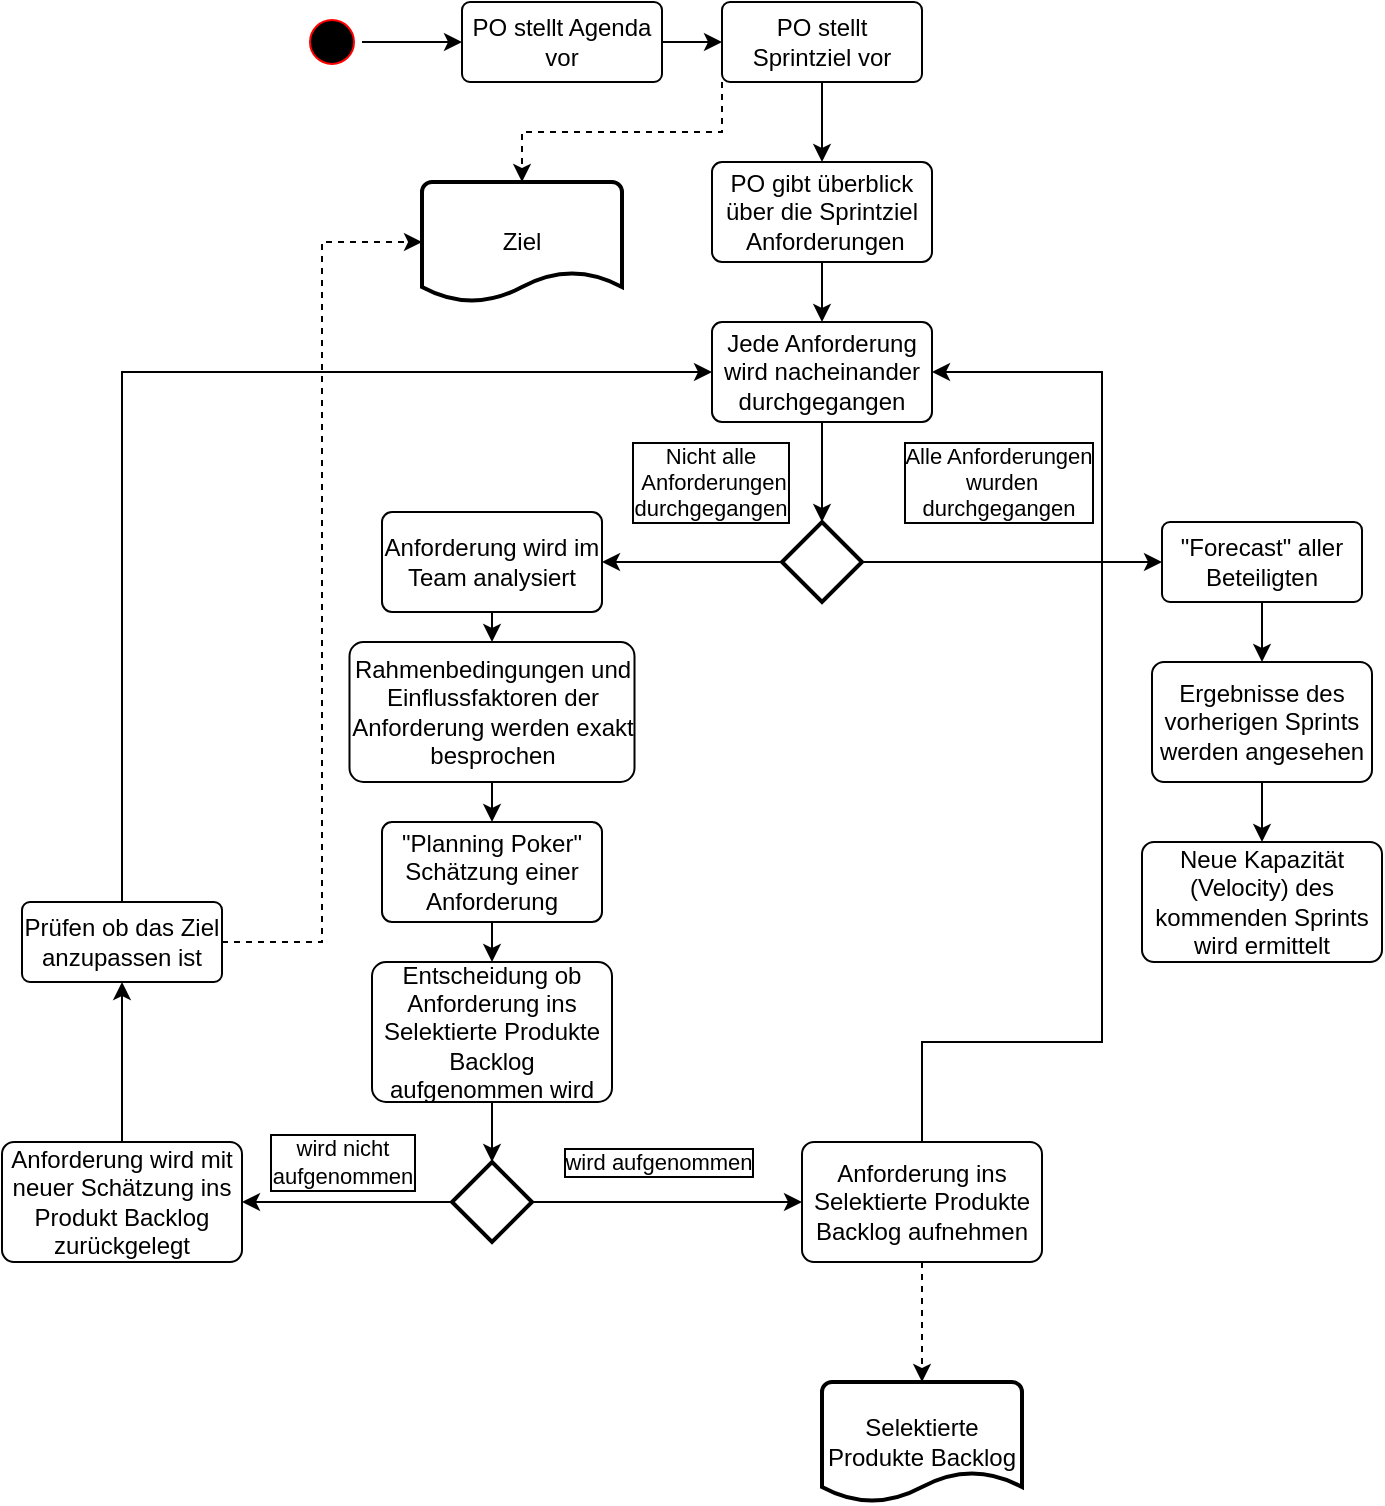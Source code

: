 <mxfile version="20.5.1" type="github">
  <diagram id="fr8RuPPIrNXzzEzKtIRU" name="Seite-1">
    <mxGraphModel dx="2075" dy="648" grid="1" gridSize="10" guides="0" tooltips="1" connect="1" arrows="1" fold="1" page="1" pageScale="1" pageWidth="827" pageHeight="1169" math="0" shadow="0">
      <root>
        <mxCell id="0" />
        <mxCell id="1" parent="0" />
        <mxCell id="8A0xAoIYai8UNWLOcCex-11" style="edgeStyle=orthogonalEdgeStyle;rounded=0;orthogonalLoop=1;jettySize=auto;html=1;exitX=1;exitY=0.5;exitDx=0;exitDy=0;entryX=0;entryY=0.5;entryDx=0;entryDy=0;strokeColor=#000000;" edge="1" parent="1" source="8A0xAoIYai8UNWLOcCex-1" target="8A0xAoIYai8UNWLOcCex-3">
          <mxGeometry relative="1" as="geometry" />
        </mxCell>
        <mxCell id="8A0xAoIYai8UNWLOcCex-1" value="" style="ellipse;html=1;shape=startState;fillColor=#000000;strokeColor=#ff0000;" vertex="1" parent="1">
          <mxGeometry x="80" y="45" width="30" height="30" as="geometry" />
        </mxCell>
        <mxCell id="8A0xAoIYai8UNWLOcCex-12" style="edgeStyle=orthogonalEdgeStyle;rounded=0;orthogonalLoop=1;jettySize=auto;html=1;exitX=1;exitY=0.5;exitDx=0;exitDy=0;entryX=0;entryY=0.5;entryDx=0;entryDy=0;strokeColor=#000000;" edge="1" parent="1" source="8A0xAoIYai8UNWLOcCex-3" target="8A0xAoIYai8UNWLOcCex-5">
          <mxGeometry relative="1" as="geometry" />
        </mxCell>
        <mxCell id="8A0xAoIYai8UNWLOcCex-3" value="PO stellt Agenda vor" style="rounded=1;arcSize=10;whiteSpace=wrap;html=1;align=center;" vertex="1" parent="1">
          <mxGeometry x="160" y="40" width="100" height="40" as="geometry" />
        </mxCell>
        <mxCell id="8A0xAoIYai8UNWLOcCex-16" style="edgeStyle=orthogonalEdgeStyle;rounded=0;orthogonalLoop=1;jettySize=auto;html=1;exitX=0.5;exitY=1;exitDx=0;exitDy=0;entryX=0.5;entryY=0;entryDx=0;entryDy=0;strokeColor=#000000;" edge="1" parent="1" source="8A0xAoIYai8UNWLOcCex-5" target="8A0xAoIYai8UNWLOcCex-13">
          <mxGeometry relative="1" as="geometry" />
        </mxCell>
        <mxCell id="8A0xAoIYai8UNWLOcCex-63" style="edgeStyle=orthogonalEdgeStyle;rounded=0;orthogonalLoop=1;jettySize=auto;html=1;exitX=0;exitY=1;exitDx=0;exitDy=0;entryX=0.5;entryY=0;entryDx=0;entryDy=0;entryPerimeter=0;labelBackgroundColor=none;labelBorderColor=default;strokeColor=#000000;dashed=1;" edge="1" parent="1" source="8A0xAoIYai8UNWLOcCex-5" target="8A0xAoIYai8UNWLOcCex-50">
          <mxGeometry relative="1" as="geometry" />
        </mxCell>
        <mxCell id="8A0xAoIYai8UNWLOcCex-5" value="PO stellt Sprintziel vor" style="rounded=1;arcSize=10;whiteSpace=wrap;html=1;align=center;" vertex="1" parent="1">
          <mxGeometry x="290" y="40" width="100" height="40" as="geometry" />
        </mxCell>
        <mxCell id="8A0xAoIYai8UNWLOcCex-18" style="edgeStyle=orthogonalEdgeStyle;rounded=0;orthogonalLoop=1;jettySize=auto;html=1;exitX=0.5;exitY=1;exitDx=0;exitDy=0;entryX=0.5;entryY=0;entryDx=0;entryDy=0;strokeColor=#000000;" edge="1" parent="1" source="8A0xAoIYai8UNWLOcCex-13" target="8A0xAoIYai8UNWLOcCex-17">
          <mxGeometry relative="1" as="geometry" />
        </mxCell>
        <mxCell id="8A0xAoIYai8UNWLOcCex-13" value="PO gibt überblick über die Sprintziel&lt;br&gt;&amp;nbsp;Anforderungen" style="rounded=1;arcSize=10;whiteSpace=wrap;html=1;align=center;" vertex="1" parent="1">
          <mxGeometry x="285" y="120" width="110" height="50" as="geometry" />
        </mxCell>
        <mxCell id="8A0xAoIYai8UNWLOcCex-30" style="edgeStyle=orthogonalEdgeStyle;rounded=0;orthogonalLoop=1;jettySize=auto;html=1;exitX=0.5;exitY=1;exitDx=0;exitDy=0;entryX=0.5;entryY=0;entryDx=0;entryDy=0;entryPerimeter=0;labelBackgroundColor=none;labelBorderColor=default;strokeColor=#000000;" edge="1" parent="1" source="8A0xAoIYai8UNWLOcCex-17" target="8A0xAoIYai8UNWLOcCex-29">
          <mxGeometry relative="1" as="geometry" />
        </mxCell>
        <mxCell id="8A0xAoIYai8UNWLOcCex-17" value="Jede Anforderung wird nacheinander durchgegangen&lt;br&gt;" style="rounded=1;arcSize=10;whiteSpace=wrap;html=1;align=center;" vertex="1" parent="1">
          <mxGeometry x="285" y="200" width="110" height="50" as="geometry" />
        </mxCell>
        <mxCell id="8A0xAoIYai8UNWLOcCex-22" style="edgeStyle=orthogonalEdgeStyle;rounded=0;orthogonalLoop=1;jettySize=auto;html=1;exitX=0.5;exitY=1;exitDx=0;exitDy=0;entryX=0.5;entryY=0;entryDx=0;entryDy=0;strokeColor=#000000;" edge="1" parent="1" source="8A0xAoIYai8UNWLOcCex-19" target="8A0xAoIYai8UNWLOcCex-21">
          <mxGeometry relative="1" as="geometry" />
        </mxCell>
        <mxCell id="8A0xAoIYai8UNWLOcCex-19" value="Anforderung wird im Team analysiert" style="rounded=1;arcSize=10;whiteSpace=wrap;html=1;align=center;" vertex="1" parent="1">
          <mxGeometry x="120" y="295" width="110" height="50" as="geometry" />
        </mxCell>
        <mxCell id="8A0xAoIYai8UNWLOcCex-24" style="edgeStyle=orthogonalEdgeStyle;rounded=0;orthogonalLoop=1;jettySize=auto;html=1;exitX=0.5;exitY=1;exitDx=0;exitDy=0;entryX=0.5;entryY=0;entryDx=0;entryDy=0;strokeColor=#000000;" edge="1" parent="1" source="8A0xAoIYai8UNWLOcCex-21" target="8A0xAoIYai8UNWLOcCex-23">
          <mxGeometry relative="1" as="geometry" />
        </mxCell>
        <mxCell id="8A0xAoIYai8UNWLOcCex-21" value="Rahmenbedingungen und Einflussfaktoren der Anforderung werden exakt besprochen" style="rounded=1;arcSize=10;whiteSpace=wrap;html=1;align=center;" vertex="1" parent="1">
          <mxGeometry x="103.75" y="360" width="142.5" height="70" as="geometry" />
        </mxCell>
        <mxCell id="8A0xAoIYai8UNWLOcCex-37" style="edgeStyle=orthogonalEdgeStyle;rounded=0;orthogonalLoop=1;jettySize=auto;html=1;exitX=0.5;exitY=1;exitDx=0;exitDy=0;entryX=0.5;entryY=0;entryDx=0;entryDy=0;labelBackgroundColor=none;labelBorderColor=default;strokeColor=#000000;" edge="1" parent="1" source="8A0xAoIYai8UNWLOcCex-23" target="8A0xAoIYai8UNWLOcCex-36">
          <mxGeometry relative="1" as="geometry" />
        </mxCell>
        <mxCell id="8A0xAoIYai8UNWLOcCex-23" value="&quot;Planning Poker&quot; Schätzung einer Anforderung" style="rounded=1;arcSize=10;whiteSpace=wrap;html=1;align=center;" vertex="1" parent="1">
          <mxGeometry x="120" y="450" width="110" height="50" as="geometry" />
        </mxCell>
        <mxCell id="8A0xAoIYai8UNWLOcCex-28" value="wird aufgenommen" style="edgeStyle=orthogonalEdgeStyle;rounded=0;orthogonalLoop=1;jettySize=auto;html=1;exitX=1;exitY=0.5;exitDx=0;exitDy=0;exitPerimeter=0;entryX=0;entryY=0.5;entryDx=0;entryDy=0;strokeColor=#000000;labelBackgroundColor=none;labelBorderColor=default;" edge="1" parent="1" source="8A0xAoIYai8UNWLOcCex-25" target="8A0xAoIYai8UNWLOcCex-27">
          <mxGeometry x="-0.067" y="20" relative="1" as="geometry">
            <mxPoint x="390" y="670" as="targetPoint" />
            <mxPoint as="offset" />
          </mxGeometry>
        </mxCell>
        <mxCell id="8A0xAoIYai8UNWLOcCex-39" value="wird nicht&lt;br&gt;aufgenommen" style="edgeStyle=orthogonalEdgeStyle;rounded=0;orthogonalLoop=1;jettySize=auto;html=1;exitX=0;exitY=0.5;exitDx=0;exitDy=0;exitPerimeter=0;entryX=1;entryY=0.5;entryDx=0;entryDy=0;labelBackgroundColor=none;labelBorderColor=default;strokeColor=#000000;" edge="1" parent="1" source="8A0xAoIYai8UNWLOcCex-25" target="8A0xAoIYai8UNWLOcCex-34">
          <mxGeometry x="0.048" y="-20" relative="1" as="geometry">
            <mxPoint as="offset" />
          </mxGeometry>
        </mxCell>
        <mxCell id="8A0xAoIYai8UNWLOcCex-25" value="" style="strokeWidth=2;html=1;shape=mxgraph.flowchart.decision;whiteSpace=wrap;" vertex="1" parent="1">
          <mxGeometry x="155" y="620" width="40" height="40" as="geometry" />
        </mxCell>
        <mxCell id="8A0xAoIYai8UNWLOcCex-44" style="edgeStyle=orthogonalEdgeStyle;rounded=0;orthogonalLoop=1;jettySize=auto;html=1;exitX=0.5;exitY=0;exitDx=0;exitDy=0;entryX=1;entryY=0.5;entryDx=0;entryDy=0;labelBackgroundColor=none;labelBorderColor=default;strokeColor=#000000;" edge="1" parent="1" source="8A0xAoIYai8UNWLOcCex-27" target="8A0xAoIYai8UNWLOcCex-17">
          <mxGeometry relative="1" as="geometry">
            <Array as="points">
              <mxPoint x="390" y="560" />
              <mxPoint x="480" y="560" />
              <mxPoint x="480" y="225" />
            </Array>
          </mxGeometry>
        </mxCell>
        <mxCell id="8A0xAoIYai8UNWLOcCex-49" style="edgeStyle=orthogonalEdgeStyle;rounded=0;orthogonalLoop=1;jettySize=auto;html=1;exitX=0.5;exitY=1;exitDx=0;exitDy=0;entryX=0.5;entryY=0;entryDx=0;entryDy=0;entryPerimeter=0;labelBackgroundColor=none;labelBorderColor=default;strokeColor=#000000;dashed=1;" edge="1" parent="1" source="8A0xAoIYai8UNWLOcCex-27" target="8A0xAoIYai8UNWLOcCex-48">
          <mxGeometry relative="1" as="geometry" />
        </mxCell>
        <mxCell id="8A0xAoIYai8UNWLOcCex-27" value="Anforderung ins Selektierte Produkte Backlog aufnehmen" style="rounded=1;arcSize=10;whiteSpace=wrap;html=1;align=center;" vertex="1" parent="1">
          <mxGeometry x="330" y="610" width="120" height="60" as="geometry" />
        </mxCell>
        <mxCell id="8A0xAoIYai8UNWLOcCex-33" value="Nicht alle&lt;br&gt;&amp;nbsp;Anforderungen &lt;br&gt;durchgegangen" style="edgeStyle=orthogonalEdgeStyle;rounded=0;orthogonalLoop=1;jettySize=auto;html=1;exitX=0;exitY=0.5;exitDx=0;exitDy=0;exitPerimeter=0;entryX=1;entryY=0.5;entryDx=0;entryDy=0;labelBackgroundColor=none;labelBorderColor=default;strokeColor=#000000;" edge="1" parent="1" source="8A0xAoIYai8UNWLOcCex-29" target="8A0xAoIYai8UNWLOcCex-19">
          <mxGeometry x="-0.201" y="-40" relative="1" as="geometry">
            <Array as="points">
              <mxPoint x="230" y="320" />
            </Array>
            <mxPoint as="offset" />
          </mxGeometry>
        </mxCell>
        <mxCell id="8A0xAoIYai8UNWLOcCex-41" value="Alle Anforderungen&lt;br&gt;&amp;nbsp;wurden &lt;br&gt;durchgegangen" style="edgeStyle=orthogonalEdgeStyle;rounded=0;orthogonalLoop=1;jettySize=auto;html=1;exitX=1;exitY=0.5;exitDx=0;exitDy=0;exitPerimeter=0;entryX=0;entryY=0.5;entryDx=0;entryDy=0;labelBackgroundColor=none;labelBorderColor=default;strokeColor=#000000;" edge="1" parent="1" source="8A0xAoIYai8UNWLOcCex-29" target="8A0xAoIYai8UNWLOcCex-40">
          <mxGeometry x="-0.091" y="40" relative="1" as="geometry">
            <mxPoint as="offset" />
          </mxGeometry>
        </mxCell>
        <mxCell id="8A0xAoIYai8UNWLOcCex-29" value="" style="strokeWidth=2;html=1;shape=mxgraph.flowchart.decision;whiteSpace=wrap;" vertex="1" parent="1">
          <mxGeometry x="320" y="300" width="40" height="40" as="geometry" />
        </mxCell>
        <mxCell id="8A0xAoIYai8UNWLOcCex-61" style="edgeStyle=orthogonalEdgeStyle;rounded=0;orthogonalLoop=1;jettySize=auto;html=1;exitX=0.5;exitY=0;exitDx=0;exitDy=0;entryX=0.5;entryY=1;entryDx=0;entryDy=0;labelBackgroundColor=none;labelBorderColor=default;strokeColor=#000000;" edge="1" parent="1" source="8A0xAoIYai8UNWLOcCex-34" target="8A0xAoIYai8UNWLOcCex-60">
          <mxGeometry relative="1" as="geometry" />
        </mxCell>
        <mxCell id="8A0xAoIYai8UNWLOcCex-34" value="Anforderung wird mit neuer Schätzung ins Produkt Backlog zurückgelegt" style="rounded=1;arcSize=10;whiteSpace=wrap;html=1;align=center;" vertex="1" parent="1">
          <mxGeometry x="-70" y="610" width="120" height="60" as="geometry" />
        </mxCell>
        <mxCell id="8A0xAoIYai8UNWLOcCex-38" style="edgeStyle=orthogonalEdgeStyle;rounded=0;orthogonalLoop=1;jettySize=auto;html=1;exitX=0.5;exitY=1;exitDx=0;exitDy=0;entryX=0.5;entryY=0;entryDx=0;entryDy=0;entryPerimeter=0;labelBackgroundColor=none;labelBorderColor=default;strokeColor=#000000;" edge="1" parent="1" source="8A0xAoIYai8UNWLOcCex-36" target="8A0xAoIYai8UNWLOcCex-25">
          <mxGeometry relative="1" as="geometry" />
        </mxCell>
        <mxCell id="8A0xAoIYai8UNWLOcCex-36" value="Entscheidung ob Anforderung ins Selektierte Produkte Backlog aufgenommen wird" style="rounded=1;arcSize=10;whiteSpace=wrap;html=1;align=center;" vertex="1" parent="1">
          <mxGeometry x="115" y="520" width="120" height="70" as="geometry" />
        </mxCell>
        <mxCell id="8A0xAoIYai8UNWLOcCex-57" style="edgeStyle=orthogonalEdgeStyle;rounded=0;orthogonalLoop=1;jettySize=auto;html=1;exitX=0.5;exitY=1;exitDx=0;exitDy=0;entryX=0.5;entryY=0;entryDx=0;entryDy=0;labelBackgroundColor=none;labelBorderColor=default;strokeColor=#000000;" edge="1" parent="1" source="8A0xAoIYai8UNWLOcCex-40" target="8A0xAoIYai8UNWLOcCex-56">
          <mxGeometry relative="1" as="geometry" />
        </mxCell>
        <mxCell id="8A0xAoIYai8UNWLOcCex-40" value="&quot;Forecast&quot; aller Beteiligten" style="rounded=1;arcSize=10;whiteSpace=wrap;html=1;align=center;" vertex="1" parent="1">
          <mxGeometry x="510" y="300" width="100" height="40" as="geometry" />
        </mxCell>
        <mxCell id="8A0xAoIYai8UNWLOcCex-48" value="Selektierte Produkte Backlog" style="strokeWidth=2;html=1;shape=mxgraph.flowchart.document2;whiteSpace=wrap;size=0.25;" vertex="1" parent="1">
          <mxGeometry x="340" y="730" width="100" height="60" as="geometry" />
        </mxCell>
        <mxCell id="8A0xAoIYai8UNWLOcCex-50" value="Ziel" style="strokeWidth=2;html=1;shape=mxgraph.flowchart.document2;whiteSpace=wrap;size=0.25;" vertex="1" parent="1">
          <mxGeometry x="140" y="130" width="100" height="60" as="geometry" />
        </mxCell>
        <mxCell id="8A0xAoIYai8UNWLOcCex-59" style="edgeStyle=orthogonalEdgeStyle;rounded=0;orthogonalLoop=1;jettySize=auto;html=1;exitX=0.5;exitY=1;exitDx=0;exitDy=0;entryX=0.5;entryY=0;entryDx=0;entryDy=0;labelBackgroundColor=none;labelBorderColor=default;strokeColor=#000000;" edge="1" parent="1" source="8A0xAoIYai8UNWLOcCex-56" target="8A0xAoIYai8UNWLOcCex-58">
          <mxGeometry relative="1" as="geometry" />
        </mxCell>
        <mxCell id="8A0xAoIYai8UNWLOcCex-56" value="Ergebnisse des vorherigen Sprints werden angesehen" style="rounded=1;arcSize=10;whiteSpace=wrap;html=1;align=center;" vertex="1" parent="1">
          <mxGeometry x="505" y="370" width="110" height="60" as="geometry" />
        </mxCell>
        <mxCell id="8A0xAoIYai8UNWLOcCex-58" value="Neue Kapazität (Velocity) des kommenden Sprints wird ermittelt" style="rounded=1;arcSize=10;whiteSpace=wrap;html=1;align=center;" vertex="1" parent="1">
          <mxGeometry x="500" y="460" width="120" height="60" as="geometry" />
        </mxCell>
        <mxCell id="8A0xAoIYai8UNWLOcCex-62" style="edgeStyle=orthogonalEdgeStyle;rounded=0;orthogonalLoop=1;jettySize=auto;html=1;exitX=0.5;exitY=0;exitDx=0;exitDy=0;entryX=0;entryY=0.5;entryDx=0;entryDy=0;labelBackgroundColor=none;labelBorderColor=default;strokeColor=#000000;" edge="1" parent="1" source="8A0xAoIYai8UNWLOcCex-60" target="8A0xAoIYai8UNWLOcCex-17">
          <mxGeometry relative="1" as="geometry" />
        </mxCell>
        <mxCell id="8A0xAoIYai8UNWLOcCex-64" style="edgeStyle=orthogonalEdgeStyle;rounded=0;orthogonalLoop=1;jettySize=auto;html=1;exitX=1;exitY=0.5;exitDx=0;exitDy=0;entryX=0;entryY=0.5;entryDx=0;entryDy=0;entryPerimeter=0;dashed=1;labelBackgroundColor=none;labelBorderColor=default;strokeColor=#000000;" edge="1" parent="1" source="8A0xAoIYai8UNWLOcCex-60" target="8A0xAoIYai8UNWLOcCex-50">
          <mxGeometry relative="1" as="geometry" />
        </mxCell>
        <mxCell id="8A0xAoIYai8UNWLOcCex-60" value="Prüfen ob das Ziel anzupassen ist" style="rounded=1;arcSize=10;whiteSpace=wrap;html=1;align=center;" vertex="1" parent="1">
          <mxGeometry x="-60" y="490" width="100" height="40" as="geometry" />
        </mxCell>
      </root>
    </mxGraphModel>
  </diagram>
</mxfile>
